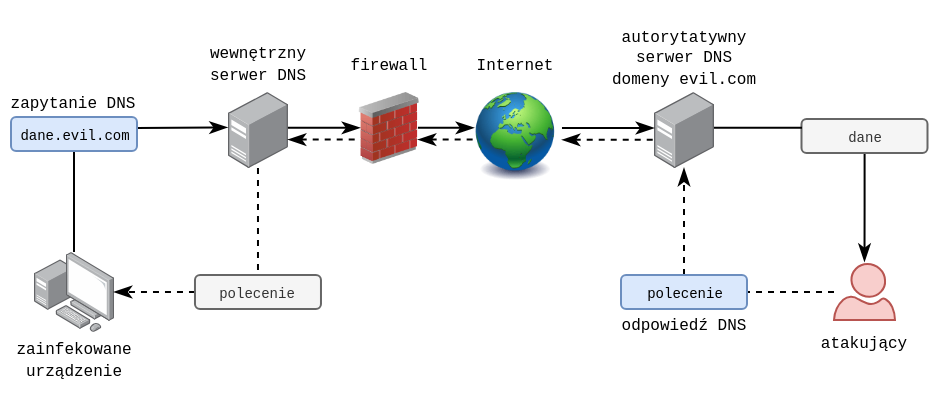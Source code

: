 <mxfile version="21.1.2" type="device">
  <diagram name="Page-1" id="7dc6vFr-3UEaMum9dfsG">
    <mxGraphModel dx="-159" dy="415" grid="1" gridSize="10" guides="1" tooltips="1" connect="1" arrows="1" fold="1" page="1" pageScale="1" pageWidth="850" pageHeight="1100" math="0" shadow="0">
      <root>
        <mxCell id="0" />
        <mxCell id="1" parent="0" />
        <mxCell id="rSppxGmCfR0eEAAwfvu2-22" style="edgeStyle=orthogonalEdgeStyle;rounded=0;orthogonalLoop=1;jettySize=auto;html=1;endArrow=none;endFill=0;" edge="1" parent="1" source="rSppxGmCfR0eEAAwfvu2-3" target="rSppxGmCfR0eEAAwfvu2-15">
          <mxGeometry relative="1" as="geometry" />
        </mxCell>
        <mxCell id="rSppxGmCfR0eEAAwfvu2-3" value="" style="image;points=[];aspect=fixed;html=1;align=center;shadow=0;dashed=0;image=img/lib/allied_telesis/computer_and_terminals/Personal_Computer_with_Server.svg;" vertex="1" parent="1">
          <mxGeometry x="1040" y="260" width="40" height="40" as="geometry" />
        </mxCell>
        <mxCell id="rSppxGmCfR0eEAAwfvu2-4" value="&lt;p style=&quot;line-height: 80%;&quot;&gt;&lt;font style=&quot;font-size: 8px;&quot; face=&quot;Courier New&quot;&gt;zainfekowane urządzenie&lt;/font&gt;&lt;/p&gt;" style="text;html=1;strokeColor=none;fillColor=none;align=center;verticalAlign=middle;whiteSpace=wrap;rounded=0;" vertex="1" parent="1">
          <mxGeometry x="1025" y="298" width="70" height="30" as="geometry" />
        </mxCell>
        <mxCell id="rSppxGmCfR0eEAAwfvu2-36" style="edgeStyle=orthogonalEdgeStyle;rounded=0;orthogonalLoop=1;jettySize=auto;html=1;entryX=0.5;entryY=0;entryDx=0;entryDy=0;endArrow=none;endFill=0;dashed=1;" edge="1" parent="1" source="rSppxGmCfR0eEAAwfvu2-5" target="rSppxGmCfR0eEAAwfvu2-19">
          <mxGeometry relative="1" as="geometry" />
        </mxCell>
        <mxCell id="rSppxGmCfR0eEAAwfvu2-5" value="" style="image;points=[];aspect=fixed;html=1;align=center;shadow=0;dashed=0;image=img/lib/allied_telesis/computer_and_terminals/Server_Desktop.svg;" vertex="1" parent="1">
          <mxGeometry x="1137" y="180" width="29.98" height="38" as="geometry" />
        </mxCell>
        <mxCell id="rSppxGmCfR0eEAAwfvu2-6" value="&lt;p style=&quot;line-height: 80%;&quot;&gt;&lt;font style=&quot;font-size: 8px;&quot; face=&quot;Courier New&quot;&gt;wewnętrzny serwer DNS&lt;/font&gt;&lt;/p&gt;" style="text;html=1;strokeColor=none;fillColor=none;align=center;verticalAlign=middle;whiteSpace=wrap;rounded=0;" vertex="1" parent="1">
          <mxGeometry x="1116.99" y="150" width="70" height="30" as="geometry" />
        </mxCell>
        <mxCell id="rSppxGmCfR0eEAAwfvu2-7" value="" style="image;points=[];aspect=fixed;html=1;align=center;shadow=0;dashed=0;image=img/lib/allied_telesis/computer_and_terminals/Server_Desktop.svg;" vertex="1" parent="1">
          <mxGeometry x="1350.01" y="180" width="29.98" height="38" as="geometry" />
        </mxCell>
        <mxCell id="rSppxGmCfR0eEAAwfvu2-8" value="&lt;p style=&quot;line-height: 80%;&quot;&gt;&lt;font face=&quot;Courier New&quot;&gt;&lt;span style=&quot;font-size: 8px;&quot;&gt;autorytatywny serwer DNS domeny evil.com&lt;/span&gt;&lt;/font&gt;&lt;/p&gt;" style="text;html=1;strokeColor=none;fillColor=none;align=center;verticalAlign=middle;whiteSpace=wrap;rounded=0;" vertex="1" parent="1">
          <mxGeometry x="1325" y="147" width="80" height="30" as="geometry" />
        </mxCell>
        <mxCell id="rSppxGmCfR0eEAAwfvu2-9" value="" style="image;html=1;image=img/lib/clip_art/networking/Firewall_02_128x128.png" vertex="1" parent="1">
          <mxGeometry x="1198.99" y="180" width="36.98" height="36" as="geometry" />
        </mxCell>
        <mxCell id="rSppxGmCfR0eEAAwfvu2-10" value="&lt;p style=&quot;line-height: 100%;&quot;&gt;&lt;font face=&quot;Courier New&quot;&gt;&lt;span style=&quot;font-size: 8px;&quot;&gt;firewall&lt;/span&gt;&lt;/font&gt;&lt;/p&gt;" style="text;html=1;strokeColor=none;fillColor=none;align=center;verticalAlign=middle;whiteSpace=wrap;rounded=0;" vertex="1" parent="1">
          <mxGeometry x="1195.97" y="160" width="43.02" height="10" as="geometry" />
        </mxCell>
        <mxCell id="rSppxGmCfR0eEAAwfvu2-29" style="edgeStyle=orthogonalEdgeStyle;rounded=0;orthogonalLoop=1;jettySize=auto;html=1;endArrow=classicThin;endFill=1;" edge="1" parent="1">
          <mxGeometry relative="1" as="geometry">
            <mxPoint x="1350" y="198" as="targetPoint" />
            <mxPoint x="1303.99" y="198" as="sourcePoint" />
          </mxGeometry>
        </mxCell>
        <mxCell id="rSppxGmCfR0eEAAwfvu2-11" value="" style="image;html=1;image=img/lib/clip_art/general/Earth_globe_128x128.png" vertex="1" parent="1">
          <mxGeometry x="1257" y="180" width="46.99" height="44" as="geometry" />
        </mxCell>
        <mxCell id="rSppxGmCfR0eEAAwfvu2-12" value="&lt;p style=&quot;line-height: 100%;&quot;&gt;&lt;font face=&quot;Courier New&quot;&gt;&lt;span style=&quot;font-size: 8px;&quot;&gt;Internet&lt;/span&gt;&lt;/font&gt;&lt;/p&gt;" style="text;html=1;strokeColor=none;fillColor=none;align=center;verticalAlign=middle;whiteSpace=wrap;rounded=0;" vertex="1" parent="1">
          <mxGeometry x="1258.98" y="160" width="43.02" height="10" as="geometry" />
        </mxCell>
        <mxCell id="rSppxGmCfR0eEAAwfvu2-35" style="edgeStyle=orthogonalEdgeStyle;rounded=0;orthogonalLoop=1;jettySize=auto;html=1;entryX=1;entryY=0.5;entryDx=0;entryDy=0;endArrow=none;endFill=0;dashed=1;" edge="1" parent="1" source="rSppxGmCfR0eEAAwfvu2-13" target="rSppxGmCfR0eEAAwfvu2-18">
          <mxGeometry relative="1" as="geometry" />
        </mxCell>
        <mxCell id="rSppxGmCfR0eEAAwfvu2-13" value="" style="verticalLabelPosition=bottom;html=1;verticalAlign=top;align=center;strokeColor=#b85450;fillColor=#f8cecc;shape=mxgraph.azure.user;" vertex="1" parent="1">
          <mxGeometry x="1440" y="266" width="30.5" height="28" as="geometry" />
        </mxCell>
        <mxCell id="rSppxGmCfR0eEAAwfvu2-14" value="&lt;p style=&quot;line-height: 80%;&quot;&gt;&lt;font style=&quot;font-size: 8px;&quot; face=&quot;Courier New&quot;&gt;atakujący&lt;/font&gt;&lt;/p&gt;" style="text;html=1;strokeColor=none;fillColor=none;align=center;verticalAlign=middle;whiteSpace=wrap;rounded=0;" vertex="1" parent="1">
          <mxGeometry x="1420.25" y="294" width="70" height="22" as="geometry" />
        </mxCell>
        <mxCell id="rSppxGmCfR0eEAAwfvu2-23" style="edgeStyle=orthogonalEdgeStyle;rounded=0;orthogonalLoop=1;jettySize=auto;html=1;entryX=-0.007;entryY=0.544;entryDx=0;entryDy=0;entryPerimeter=0;endArrow=classicThin;endFill=1;" edge="1" parent="1">
          <mxGeometry relative="1" as="geometry">
            <mxPoint x="1091.5" y="198" as="sourcePoint" />
            <mxPoint x="1136.79" y="197.672" as="targetPoint" />
            <Array as="points">
              <mxPoint x="1137" y="198" />
            </Array>
          </mxGeometry>
        </mxCell>
        <mxCell id="rSppxGmCfR0eEAAwfvu2-15" value="&lt;p style=&quot;line-height: 110%;&quot;&gt;&lt;font style=&quot;font-size: 7px;&quot; face=&quot;Courier New&quot;&gt;dane.evil.com&lt;/font&gt;&lt;/p&gt;" style="rounded=1;whiteSpace=wrap;html=1;fillColor=#dae8fc;strokeColor=#6c8ebf;" vertex="1" parent="1">
          <mxGeometry x="1028.5" y="192.5" width="63" height="17" as="geometry" />
        </mxCell>
        <mxCell id="rSppxGmCfR0eEAAwfvu2-16" value="&lt;p style=&quot;line-height: 80%;&quot;&gt;&lt;font face=&quot;Courier New&quot;&gt;&lt;span style=&quot;font-size: 8px;&quot;&gt;zapytanie DNS&lt;/span&gt;&lt;/font&gt;&lt;/p&gt;" style="text;html=1;strokeColor=none;fillColor=none;align=center;verticalAlign=middle;whiteSpace=wrap;rounded=0;" vertex="1" parent="1">
          <mxGeometry x="1023.49" y="180" width="73.02" height="10" as="geometry" />
        </mxCell>
        <mxCell id="rSppxGmCfR0eEAAwfvu2-33" style="edgeStyle=orthogonalEdgeStyle;rounded=0;orthogonalLoop=1;jettySize=auto;html=1;endArrow=classicThin;endFill=1;" edge="1" parent="1" source="rSppxGmCfR0eEAAwfvu2-17">
          <mxGeometry relative="1" as="geometry">
            <mxPoint x="1455.25" y="264.833" as="targetPoint" />
          </mxGeometry>
        </mxCell>
        <mxCell id="rSppxGmCfR0eEAAwfvu2-17" value="&lt;p style=&quot;line-height: 110%;&quot;&gt;&lt;font style=&quot;font-size: 7px;&quot; face=&quot;Courier New&quot;&gt;dane&lt;/font&gt;&lt;/p&gt;" style="rounded=1;whiteSpace=wrap;html=1;fillColor=#f5f5f5;fontColor=#333333;strokeColor=#666666;" vertex="1" parent="1">
          <mxGeometry x="1423.75" y="193.5" width="63" height="17" as="geometry" />
        </mxCell>
        <mxCell id="rSppxGmCfR0eEAAwfvu2-34" style="edgeStyle=orthogonalEdgeStyle;rounded=0;orthogonalLoop=1;jettySize=auto;html=1;endArrow=classicThin;endFill=1;dashed=1;" edge="1" parent="1" source="rSppxGmCfR0eEAAwfvu2-18" target="rSppxGmCfR0eEAAwfvu2-7">
          <mxGeometry relative="1" as="geometry" />
        </mxCell>
        <mxCell id="rSppxGmCfR0eEAAwfvu2-18" value="&lt;p style=&quot;line-height: 80%;&quot;&gt;&lt;font face=&quot;Courier New&quot;&gt;&lt;span style=&quot;font-size: 7px;&quot;&gt;polecenie&lt;/span&gt;&lt;/font&gt;&lt;/p&gt;" style="rounded=1;whiteSpace=wrap;html=1;fillColor=#dae8fc;strokeColor=#6c8ebf;" vertex="1" parent="1">
          <mxGeometry x="1333.5" y="271.5" width="63" height="17" as="geometry" />
        </mxCell>
        <mxCell id="rSppxGmCfR0eEAAwfvu2-37" style="edgeStyle=orthogonalEdgeStyle;rounded=0;orthogonalLoop=1;jettySize=auto;html=1;endArrow=classicThin;endFill=1;dashed=1;" edge="1" parent="1" source="rSppxGmCfR0eEAAwfvu2-19">
          <mxGeometry relative="1" as="geometry">
            <mxPoint x="1080" y="280" as="targetPoint" />
          </mxGeometry>
        </mxCell>
        <mxCell id="rSppxGmCfR0eEAAwfvu2-19" value="&lt;p style=&quot;line-height: 110%;&quot;&gt;&lt;font style=&quot;font-size: 7px;&quot; face=&quot;Courier New&quot;&gt;polecenie&lt;/font&gt;&lt;/p&gt;" style="rounded=1;whiteSpace=wrap;html=1;fillColor=#f5f5f5;fontColor=#333333;strokeColor=#666666;" vertex="1" parent="1">
          <mxGeometry x="1120.49" y="271.5" width="63" height="17" as="geometry" />
        </mxCell>
        <mxCell id="rSppxGmCfR0eEAAwfvu2-20" value="&lt;p style=&quot;line-height: 80%;&quot;&gt;&lt;font face=&quot;Courier New&quot;&gt;&lt;span style=&quot;font-size: 8px;&quot;&gt;odpowiedź DNS&lt;/span&gt;&lt;/font&gt;&lt;/p&gt;" style="text;html=1;strokeColor=none;fillColor=none;align=center;verticalAlign=middle;whiteSpace=wrap;rounded=0;" vertex="1" parent="1">
          <mxGeometry x="1329.25" y="291" width="71.51" height="10" as="geometry" />
        </mxCell>
        <mxCell id="rSppxGmCfR0eEAAwfvu2-25" style="edgeStyle=orthogonalEdgeStyle;rounded=0;orthogonalLoop=1;jettySize=auto;html=1;endArrow=classicThin;endFill=1;" edge="1" parent="1">
          <mxGeometry relative="1" as="geometry">
            <mxPoint x="1166.98" y="197.86" as="sourcePoint" />
            <mxPoint x="1203" y="198" as="targetPoint" />
          </mxGeometry>
        </mxCell>
        <mxCell id="rSppxGmCfR0eEAAwfvu2-26" style="edgeStyle=orthogonalEdgeStyle;rounded=0;orthogonalLoop=1;jettySize=auto;html=1;endArrow=classicThin;endFill=1;" edge="1" parent="1">
          <mxGeometry relative="1" as="geometry">
            <mxPoint x="1231.96" y="197.86" as="sourcePoint" />
            <mxPoint x="1260" y="198" as="targetPoint" />
          </mxGeometry>
        </mxCell>
        <mxCell id="rSppxGmCfR0eEAAwfvu2-32" style="edgeStyle=orthogonalEdgeStyle;rounded=0;orthogonalLoop=1;jettySize=auto;html=1;entryX=0;entryY=0.5;entryDx=0;entryDy=0;endArrow=none;endFill=0;" edge="1" parent="1">
          <mxGeometry relative="1" as="geometry">
            <mxPoint x="1379.99" y="197.86" as="sourcePoint" />
            <mxPoint x="1423.99" y="197.86" as="targetPoint" />
          </mxGeometry>
        </mxCell>
        <mxCell id="rSppxGmCfR0eEAAwfvu2-38" style="edgeStyle=orthogonalEdgeStyle;rounded=0;orthogonalLoop=1;jettySize=auto;html=1;endArrow=none;endFill=0;startArrow=classicThin;startFill=1;dashed=1;" edge="1" parent="1">
          <mxGeometry relative="1" as="geometry">
            <mxPoint x="1350" y="203.93" as="targetPoint" />
            <mxPoint x="1303.99" y="203.93" as="sourcePoint" />
          </mxGeometry>
        </mxCell>
        <mxCell id="rSppxGmCfR0eEAAwfvu2-39" style="edgeStyle=orthogonalEdgeStyle;rounded=0;orthogonalLoop=1;jettySize=auto;html=1;endArrow=none;endFill=0;startArrow=classicThin;startFill=1;dashed=1;" edge="1" parent="1">
          <mxGeometry relative="1" as="geometry">
            <mxPoint x="1166.98" y="203.79" as="sourcePoint" />
            <mxPoint x="1203" y="203.93" as="targetPoint" />
          </mxGeometry>
        </mxCell>
        <mxCell id="rSppxGmCfR0eEAAwfvu2-40" style="edgeStyle=orthogonalEdgeStyle;rounded=0;orthogonalLoop=1;jettySize=auto;html=1;endArrow=none;endFill=0;startArrow=classicThin;startFill=1;dashed=1;" edge="1" parent="1">
          <mxGeometry relative="1" as="geometry">
            <mxPoint x="1231.96" y="203.79" as="sourcePoint" />
            <mxPoint x="1260" y="203.93" as="targetPoint" />
          </mxGeometry>
        </mxCell>
      </root>
    </mxGraphModel>
  </diagram>
</mxfile>
